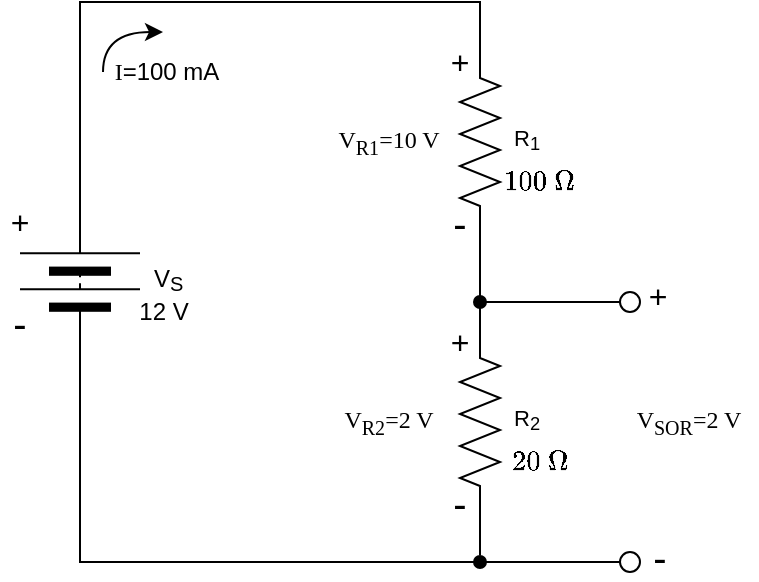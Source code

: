 <mxfile version="28.2.0">
  <diagram name="Page-1" id="PuLOtIR65A3qIiVa_A3N">
    <mxGraphModel dx="1360" dy="765" grid="1" gridSize="10" guides="1" tooltips="1" connect="1" arrows="1" fold="1" page="1" pageScale="1" pageWidth="827" pageHeight="1169" math="1" shadow="0">
      <root>
        <mxCell id="0" />
        <mxCell id="1" parent="0" />
        <mxCell id="iDlP_LBRREziJw6GV0ev-10" value="$$20\ \Omega$$" style="text;strokeColor=none;fillColor=none;html=1;align=center;verticalAlign=middle;whiteSpace=wrap;rounded=0;fontSize=12;" parent="1" vertex="1">
          <mxGeometry x="290" y="310" width="40" height="20" as="geometry" />
        </mxCell>
        <mxCell id="2pu_WXE8F38l1igqx0rk-7" value="&lt;font style=&quot;font-size: 20px;&quot;&gt;-&lt;/font&gt;" style="text;strokeColor=none;fillColor=none;html=1;align=center;verticalAlign=middle;whiteSpace=wrap;rounded=0;fontSize=12;fontFamily=Helvetica;fontColor=default;labelBackgroundColor=default;" parent="1" vertex="1">
          <mxGeometry x="260" y="330" width="20" height="20" as="geometry" />
        </mxCell>
        <mxCell id="iDlP_LBRREziJw6GV0ev-19" value="&lt;font style=&quot;font-size: 16px;&quot;&gt;+&lt;/font&gt;" style="text;strokeColor=none;fillColor=none;html=1;align=center;verticalAlign=middle;whiteSpace=wrap;rounded=0;fontSize=12;fontFamily=Helvetica;fontColor=default;labelBackgroundColor=default;" parent="1" vertex="1">
          <mxGeometry x="40" y="190" width="20" height="20" as="geometry" />
        </mxCell>
        <mxCell id="iDlP_LBRREziJw6GV0ev-20" value="&lt;font style=&quot;font-size: 20px;&quot;&gt;-&lt;/font&gt;" style="text;strokeColor=none;fillColor=none;html=1;align=center;verticalAlign=middle;whiteSpace=wrap;rounded=0;fontSize=12;fontFamily=Helvetica;fontColor=default;labelBackgroundColor=default;" parent="1" vertex="1">
          <mxGeometry x="40" y="240" width="20" height="20" as="geometry" />
        </mxCell>
        <mxCell id="2pu_WXE8F38l1igqx0rk-6" value="&lt;font style=&quot;font-size: 16px;&quot;&gt;+&lt;/font&gt;" style="text;strokeColor=none;fillColor=none;html=1;align=center;verticalAlign=middle;whiteSpace=wrap;rounded=0;fontSize=12;fontFamily=Helvetica;fontColor=default;labelBackgroundColor=default;" parent="1" vertex="1">
          <mxGeometry x="260" y="250" width="20" height="20" as="geometry" />
        </mxCell>
        <mxCell id="iy5UK031rBMqFHvndDrj-26" style="edgeStyle=orthogonalEdgeStyle;shape=connector;rounded=0;orthogonalLoop=1;jettySize=auto;html=1;exitX=1;exitY=0.5;exitDx=0;exitDy=0;exitPerimeter=0;entryX=0.5;entryY=1;entryDx=0;entryDy=0;strokeColor=default;align=center;verticalAlign=middle;fontFamily=Helvetica;fontSize=11;fontColor=default;labelBackgroundColor=default;endArrow=none;endFill=0;" parent="1" source="uKpBhoUJDOv9A9Jneebp-16" target="iy5UK031rBMqFHvndDrj-24" edge="1">
          <mxGeometry relative="1" as="geometry" />
        </mxCell>
        <mxCell id="uKpBhoUJDOv9A9Jneebp-16" value="R&lt;sub&gt;2&lt;/sub&gt;" style="pointerEvents=1;verticalLabelPosition=bottom;shadow=0;dashed=0;align=center;html=1;verticalAlign=top;shape=mxgraph.electrical.resistors.resistor_2;fontFamily=Helvetica;fontSize=11;fontColor=default;labelBackgroundColor=default;rotation=-90;textDirection=vertical-lr;" parent="1" vertex="1">
          <mxGeometry x="230" y="290" width="100" height="20" as="geometry" />
        </mxCell>
        <mxCell id="iy5UK031rBMqFHvndDrj-29" style="edgeStyle=orthogonalEdgeStyle;shape=connector;rounded=0;orthogonalLoop=1;jettySize=auto;html=1;exitX=0;exitY=0.5;exitDx=0;exitDy=0;entryX=0;entryY=0.5;entryDx=0;entryDy=0;strokeColor=default;align=center;verticalAlign=middle;fontFamily=Helvetica;fontSize=11;fontColor=default;labelBackgroundColor=default;endArrow=none;endFill=0;" parent="1" source="iDlP_LBRREziJw6GV0ev-16" target="iy5UK031rBMqFHvndDrj-27" edge="1">
          <mxGeometry relative="1" as="geometry" />
        </mxCell>
        <mxCell id="iDlP_LBRREziJw6GV0ev-16" value="V&lt;sub&gt;S&lt;/sub&gt;" style="pointerEvents=1;verticalLabelPosition=bottom;shadow=0;dashed=0;align=center;html=1;verticalAlign=top;shape=mxgraph.electrical.miscellaneous.batteryStack;fontFamily=Helvetica;fontSize=12;fontColor=default;labelBackgroundColor=default;rotation=-90;textDirection=vertical-lr;" parent="1" vertex="1">
          <mxGeometry x="50" y="200" width="60" height="60" as="geometry" />
        </mxCell>
        <mxCell id="2pu_WXE8F38l1igqx0rk-22" value="" style="curved=1;endArrow=classic;html=1;rounded=0;" parent="1" edge="1">
          <mxGeometry width="50" height="50" relative="1" as="geometry">
            <mxPoint x="91.5" y="125" as="sourcePoint" />
            <mxPoint x="121.5" y="105" as="targetPoint" />
            <Array as="points">
              <mxPoint x="91.5" y="105" />
            </Array>
          </mxGeometry>
        </mxCell>
        <mxCell id="2pu_WXE8F38l1igqx0rk-23" value="&lt;font face=&quot;Times New Roman&quot;&gt;I&lt;/font&gt;=100 mA" style="text;html=1;align=center;verticalAlign=middle;whiteSpace=wrap;rounded=0;" parent="1" vertex="1">
          <mxGeometry x="94.5" y="115" width="57" height="20" as="geometry" />
        </mxCell>
        <mxCell id="CjW4mLuFn372WD_gnURu-4" value="&lt;font face=&quot;Times New Roman&quot;&gt;V&lt;sub&gt;R2&lt;/sub&gt;=2 V&lt;/font&gt;" style="text;html=1;align=center;verticalAlign=middle;whiteSpace=wrap;rounded=0;" parent="1" vertex="1">
          <mxGeometry x="200" y="290" width="68.5" height="20" as="geometry" />
        </mxCell>
        <mxCell id="CjW4mLuFn372WD_gnURu-7" value="12 V" style="text;strokeColor=none;fillColor=none;html=1;align=center;verticalAlign=middle;whiteSpace=wrap;rounded=0;fontSize=12;" parent="1" vertex="1">
          <mxGeometry x="101.5" y="235" width="40" height="20" as="geometry" />
        </mxCell>
        <mxCell id="iy5UK031rBMqFHvndDrj-2" value="$$100\ \Omega$$" style="text;strokeColor=none;fillColor=none;html=1;align=center;verticalAlign=middle;whiteSpace=wrap;rounded=0;fontSize=12;" parent="1" vertex="1">
          <mxGeometry x="290" y="170" width="40" height="20" as="geometry" />
        </mxCell>
        <mxCell id="iy5UK031rBMqFHvndDrj-3" value="&lt;font style=&quot;font-size: 20px;&quot;&gt;-&lt;/font&gt;" style="text;strokeColor=none;fillColor=none;html=1;align=center;verticalAlign=middle;whiteSpace=wrap;rounded=0;fontSize=12;fontFamily=Helvetica;fontColor=default;labelBackgroundColor=default;" parent="1" vertex="1">
          <mxGeometry x="260" y="190" width="20" height="20" as="geometry" />
        </mxCell>
        <mxCell id="iy5UK031rBMqFHvndDrj-4" value="&lt;font style=&quot;font-size: 16px;&quot;&gt;+&lt;/font&gt;" style="text;strokeColor=none;fillColor=none;html=1;align=center;verticalAlign=middle;whiteSpace=wrap;rounded=0;fontSize=12;fontFamily=Helvetica;fontColor=default;labelBackgroundColor=default;" parent="1" vertex="1">
          <mxGeometry x="260" y="110" width="20" height="20" as="geometry" />
        </mxCell>
        <mxCell id="iy5UK031rBMqFHvndDrj-19" style="edgeStyle=orthogonalEdgeStyle;shape=connector;rounded=0;orthogonalLoop=1;jettySize=auto;html=1;exitX=0;exitY=0.5;exitDx=0;exitDy=0;exitPerimeter=0;entryX=0.5;entryY=0;entryDx=0;entryDy=0;strokeColor=default;align=center;verticalAlign=middle;fontFamily=Helvetica;fontSize=11;fontColor=default;labelBackgroundColor=default;endArrow=none;endFill=0;" parent="1" source="iy5UK031rBMqFHvndDrj-5" target="iy5UK031rBMqFHvndDrj-24" edge="1">
          <mxGeometry relative="1" as="geometry">
            <mxPoint x="280" y="237.5" as="targetPoint" />
          </mxGeometry>
        </mxCell>
        <mxCell id="iy5UK031rBMqFHvndDrj-5" value="R&lt;sub&gt;1&lt;/sub&gt;" style="pointerEvents=1;verticalLabelPosition=bottom;shadow=0;dashed=0;align=center;html=1;verticalAlign=top;shape=mxgraph.electrical.resistors.resistor_2;fontFamily=Helvetica;fontSize=11;fontColor=default;labelBackgroundColor=default;rotation=-90;textDirection=vertical-lr;" parent="1" vertex="1">
          <mxGeometry x="230" y="150" width="100" height="20" as="geometry" />
        </mxCell>
        <mxCell id="iy5UK031rBMqFHvndDrj-6" value="&lt;font face=&quot;Times New Roman&quot;&gt;V&lt;sub&gt;R1&lt;/sub&gt;=10 V&lt;/font&gt;" style="text;html=1;align=center;verticalAlign=middle;whiteSpace=wrap;rounded=0;" parent="1" vertex="1">
          <mxGeometry x="200" y="150" width="68.5" height="20" as="geometry" />
        </mxCell>
        <mxCell id="iy5UK031rBMqFHvndDrj-9" style="edgeStyle=orthogonalEdgeStyle;shape=connector;rounded=0;orthogonalLoop=1;jettySize=auto;html=1;exitX=1;exitY=0.5;exitDx=0;exitDy=0;entryX=1;entryY=0.5;entryDx=0;entryDy=0;entryPerimeter=0;strokeColor=default;align=center;verticalAlign=middle;fontFamily=Helvetica;fontSize=11;fontColor=default;labelBackgroundColor=default;endArrow=none;endFill=0;" parent="1" source="iDlP_LBRREziJw6GV0ev-16" target="iy5UK031rBMqFHvndDrj-5" edge="1">
          <mxGeometry relative="1" as="geometry" />
        </mxCell>
        <mxCell id="iy5UK031rBMqFHvndDrj-14" style="edgeStyle=orthogonalEdgeStyle;shape=connector;rounded=0;orthogonalLoop=1;jettySize=auto;html=1;exitX=0;exitY=0.5;exitDx=0;exitDy=0;strokeColor=default;align=center;verticalAlign=middle;fontFamily=Helvetica;fontSize=11;fontColor=default;labelBackgroundColor=default;endArrow=none;endFill=0;entryX=1;entryY=0.5;entryDx=0;entryDy=0;" parent="1" source="iy5UK031rBMqFHvndDrj-11" target="iy5UK031rBMqFHvndDrj-24" edge="1">
          <mxGeometry relative="1" as="geometry">
            <mxPoint x="290" y="240" as="targetPoint" />
          </mxGeometry>
        </mxCell>
        <mxCell id="iy5UK031rBMqFHvndDrj-11" value="" style="verticalLabelPosition=bottom;shadow=0;dashed=0;align=center;html=1;verticalAlign=top;strokeWidth=1;shape=ellipse;fontFamily=Helvetica;fontSize=11;fontColor=default;labelBackgroundColor=default;" parent="1" vertex="1">
          <mxGeometry x="350" y="235" width="10" height="10" as="geometry" />
        </mxCell>
        <mxCell id="iy5UK031rBMqFHvndDrj-13" value="" style="verticalLabelPosition=bottom;shadow=0;dashed=0;align=center;html=1;verticalAlign=top;strokeWidth=1;shape=ellipse;fontFamily=Helvetica;fontSize=11;fontColor=default;labelBackgroundColor=default;" parent="1" vertex="1">
          <mxGeometry x="350" y="365" width="10" height="10" as="geometry" />
        </mxCell>
        <mxCell id="iy5UK031rBMqFHvndDrj-24" value="" style="verticalLabelPosition=bottom;shadow=0;dashed=0;align=center;html=1;verticalAlign=top;strokeWidth=1;shape=ellipse;fontFamily=Helvetica;fontSize=11;fontColor=default;labelBackgroundColor=default;fillStyle=solid;fillColor=light-dark(#000000,#FFFFFF);" parent="1" vertex="1">
          <mxGeometry x="277" y="237" width="6" height="6" as="geometry" />
        </mxCell>
        <mxCell id="iy5UK031rBMqFHvndDrj-30" style="edgeStyle=orthogonalEdgeStyle;shape=connector;rounded=0;orthogonalLoop=1;jettySize=auto;html=1;exitX=1;exitY=0.5;exitDx=0;exitDy=0;entryX=0;entryY=0.5;entryDx=0;entryDy=0;strokeColor=default;align=center;verticalAlign=middle;fontFamily=Helvetica;fontSize=11;fontColor=default;labelBackgroundColor=default;endArrow=none;endFill=0;" parent="1" source="iy5UK031rBMqFHvndDrj-27" target="iy5UK031rBMqFHvndDrj-13" edge="1">
          <mxGeometry relative="1" as="geometry" />
        </mxCell>
        <mxCell id="iy5UK031rBMqFHvndDrj-27" value="" style="verticalLabelPosition=bottom;shadow=0;dashed=0;align=center;html=1;verticalAlign=top;strokeWidth=1;shape=ellipse;fontFamily=Helvetica;fontSize=11;fontColor=default;labelBackgroundColor=default;fillStyle=solid;fillColor=light-dark(#000000,#FFFFFF);" parent="1" vertex="1">
          <mxGeometry x="277" y="367" width="6" height="6" as="geometry" />
        </mxCell>
        <mxCell id="iy5UK031rBMqFHvndDrj-28" style="edgeStyle=orthogonalEdgeStyle;shape=connector;rounded=0;orthogonalLoop=1;jettySize=auto;html=1;exitX=0;exitY=0.5;exitDx=0;exitDy=0;exitPerimeter=0;entryX=0.5;entryY=-0.056;entryDx=0;entryDy=0;entryPerimeter=0;strokeColor=default;align=center;verticalAlign=middle;fontFamily=Helvetica;fontSize=11;fontColor=default;labelBackgroundColor=default;endArrow=none;endFill=0;" parent="1" source="uKpBhoUJDOv9A9Jneebp-16" target="iy5UK031rBMqFHvndDrj-27" edge="1">
          <mxGeometry relative="1" as="geometry" />
        </mxCell>
        <mxCell id="iy5UK031rBMqFHvndDrj-31" value="&lt;font face=&quot;Times New Roman&quot;&gt;V&lt;sub&gt;SOR&lt;/sub&gt;=2 V&lt;/font&gt;" style="text;html=1;align=center;verticalAlign=middle;whiteSpace=wrap;rounded=0;" parent="1" vertex="1">
          <mxGeometry x="350" y="290" width="68.5" height="20" as="geometry" />
        </mxCell>
        <mxCell id="iy5UK031rBMqFHvndDrj-33" value="&lt;font style=&quot;font-size: 16px;&quot;&gt;+&lt;/font&gt;" style="text;strokeColor=none;fillColor=none;html=1;align=center;verticalAlign=middle;whiteSpace=wrap;rounded=0;fontSize=12;fontFamily=Helvetica;fontColor=default;labelBackgroundColor=default;" parent="1" vertex="1">
          <mxGeometry x="359" y="227" width="20" height="20" as="geometry" />
        </mxCell>
        <mxCell id="iy5UK031rBMqFHvndDrj-35" value="&lt;font style=&quot;font-size: 20px;&quot;&gt;-&lt;/font&gt;" style="text;strokeColor=none;fillColor=none;html=1;align=center;verticalAlign=middle;whiteSpace=wrap;rounded=0;fontSize=12;fontFamily=Helvetica;fontColor=default;labelBackgroundColor=default;" parent="1" vertex="1">
          <mxGeometry x="360" y="357" width="20" height="20" as="geometry" />
        </mxCell>
      </root>
    </mxGraphModel>
  </diagram>
</mxfile>
